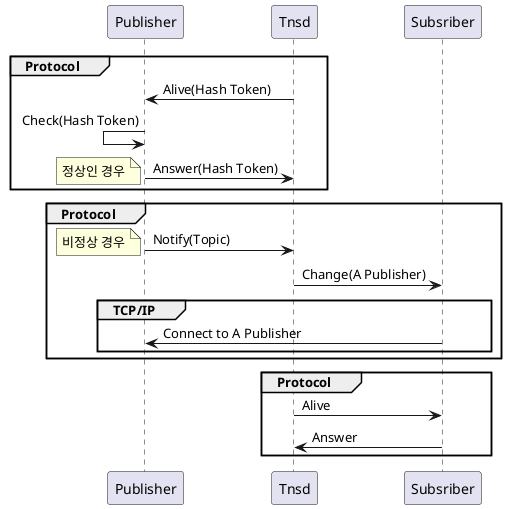 @startuml
'https://plantuml.com/sequence-diagram

autonumber stop
group Protocol
    Publisher <- Tnsd : Alive(Hash Token)
    Publisher <- Publisher : Check(Hash Token)
    Publisher -> Tnsd : Answer(Hash Token)
    note left
        정상인 경우
    end note
end

group Protocol
    Publisher -> Tnsd : Notify(Topic)
    note left
        비정상 경우
    end note

    Tnsd -> Subsriber : Change(A Publisher)

    group TCP/IP
        Subsriber -> Publisher : Connect to A Publisher
    end

end
group Protocol
    Tnsd -> Subsriber : Alive
    Tnsd <- Subsriber : Answer
end
@enduml